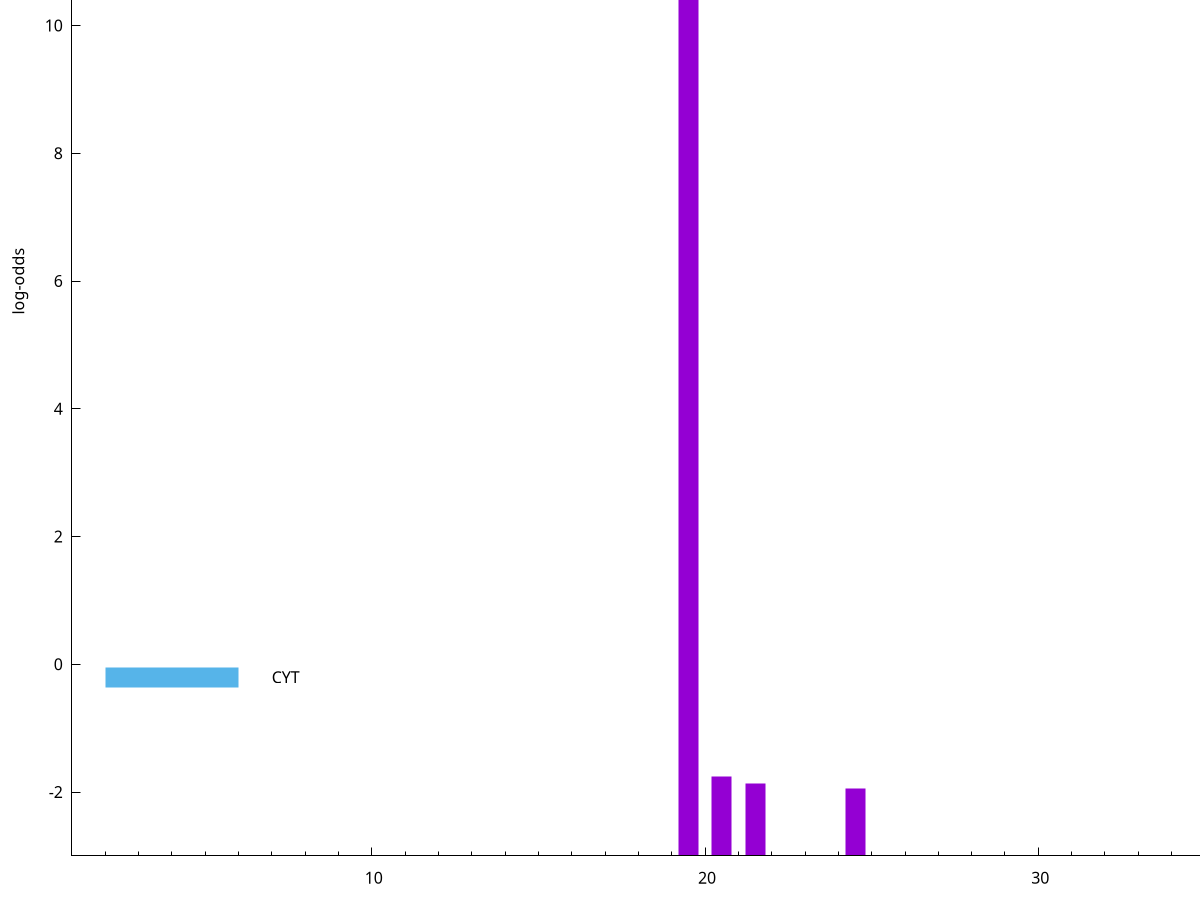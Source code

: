 set title "LipoP predictions for SRR5666509.gff"
set size 2., 1.4
set xrange [1:70] 
set mxtics 10
set yrange [-3:15]
set y2range [0:18]
set ylabel "log-odds"
set term postscript eps color solid "Helvetica" 30
set output "SRR5666509.gff4.eps"
set arrow from 2,11.8042 to 6,11.8042 nohead lt 1 lw 20
set label "SpI" at 7,11.8042
set arrow from 2,-0.200913 to 6,-0.200913 nohead lt 3 lw 20
set label "CYT" at 7,-0.200913
set arrow from 2,11.8042 to 6,11.8042 nohead lt 1 lw 20
set label "SpI" at 7,11.8042
# NOTE: The scores below are the log-odds scores with the threshold
# NOTE: subtracted (a hack to make gnuplot make the histogram all
# NOTE: look nice).
plot "-" axes x1y2 title "" with impulses lt 1 lw 20
19.500000 14.803900
20.500000 1.237900
21.500000 1.141160
24.500000 1.058910
e
exit

